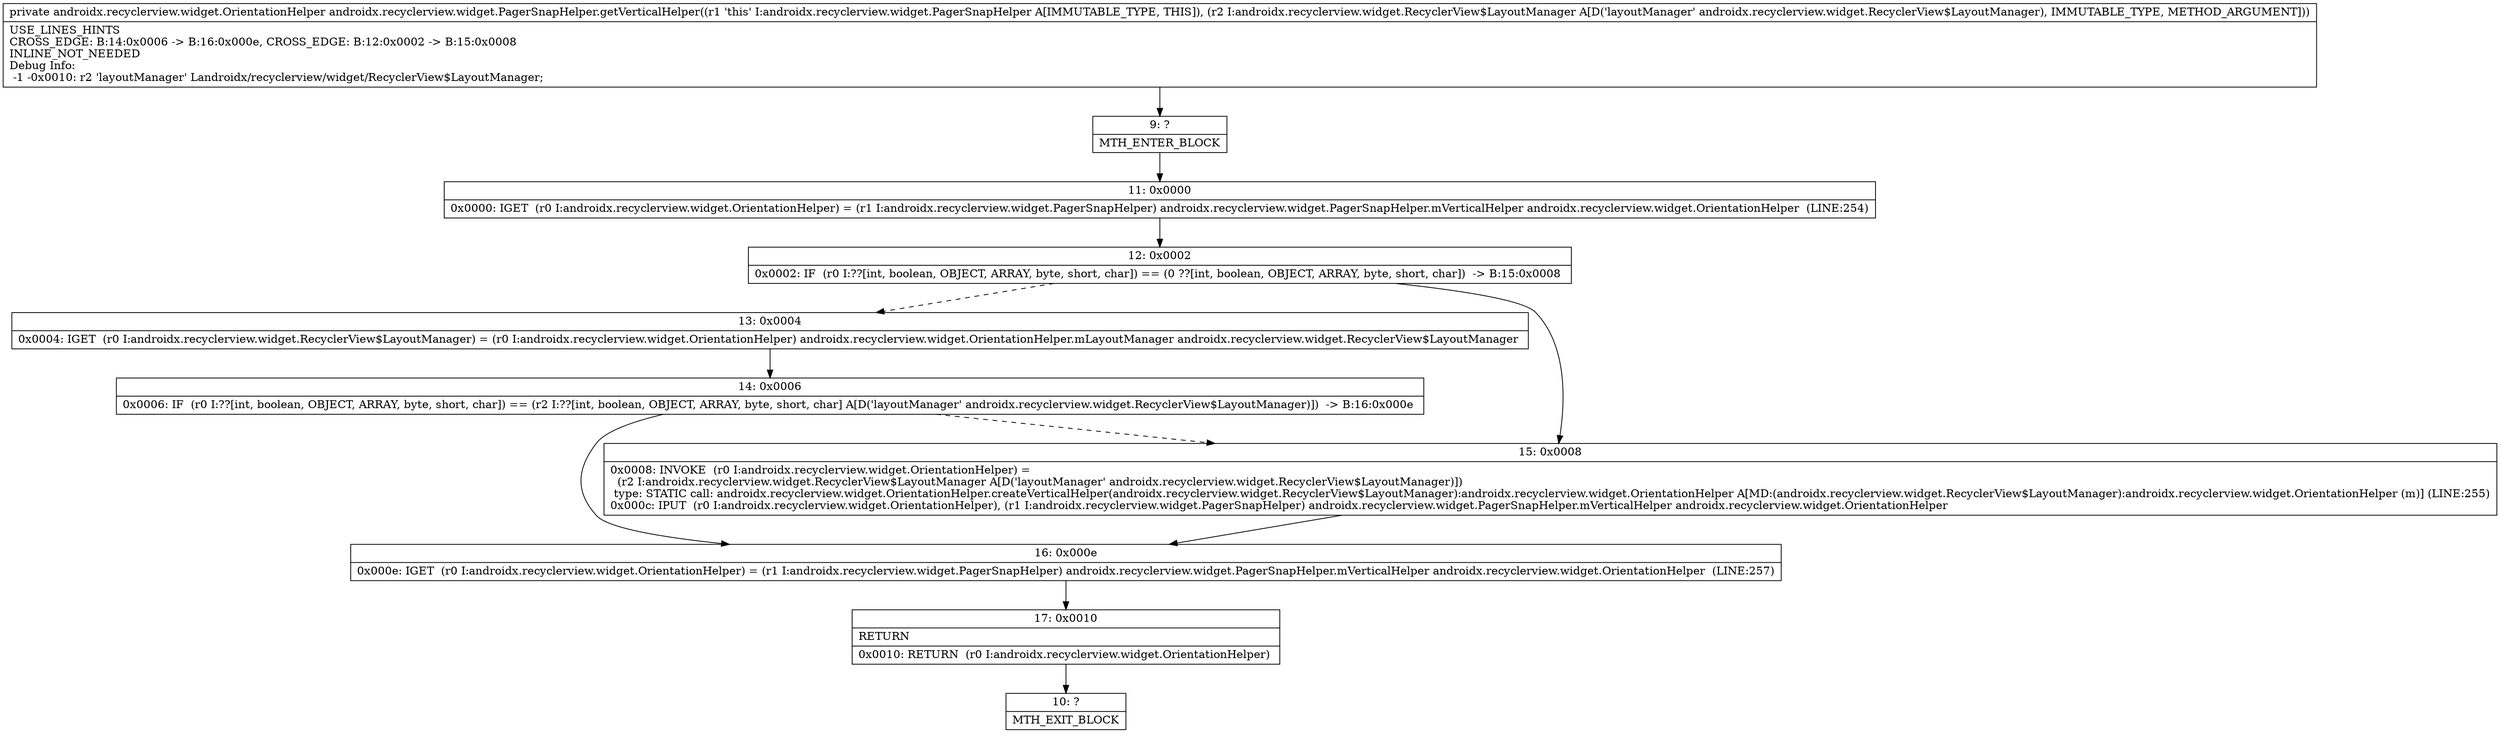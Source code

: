 digraph "CFG forandroidx.recyclerview.widget.PagerSnapHelper.getVerticalHelper(Landroidx\/recyclerview\/widget\/RecyclerView$LayoutManager;)Landroidx\/recyclerview\/widget\/OrientationHelper;" {
Node_9 [shape=record,label="{9\:\ ?|MTH_ENTER_BLOCK\l}"];
Node_11 [shape=record,label="{11\:\ 0x0000|0x0000: IGET  (r0 I:androidx.recyclerview.widget.OrientationHelper) = (r1 I:androidx.recyclerview.widget.PagerSnapHelper) androidx.recyclerview.widget.PagerSnapHelper.mVerticalHelper androidx.recyclerview.widget.OrientationHelper  (LINE:254)\l}"];
Node_12 [shape=record,label="{12\:\ 0x0002|0x0002: IF  (r0 I:??[int, boolean, OBJECT, ARRAY, byte, short, char]) == (0 ??[int, boolean, OBJECT, ARRAY, byte, short, char])  \-\> B:15:0x0008 \l}"];
Node_13 [shape=record,label="{13\:\ 0x0004|0x0004: IGET  (r0 I:androidx.recyclerview.widget.RecyclerView$LayoutManager) = (r0 I:androidx.recyclerview.widget.OrientationHelper) androidx.recyclerview.widget.OrientationHelper.mLayoutManager androidx.recyclerview.widget.RecyclerView$LayoutManager \l}"];
Node_14 [shape=record,label="{14\:\ 0x0006|0x0006: IF  (r0 I:??[int, boolean, OBJECT, ARRAY, byte, short, char]) == (r2 I:??[int, boolean, OBJECT, ARRAY, byte, short, char] A[D('layoutManager' androidx.recyclerview.widget.RecyclerView$LayoutManager)])  \-\> B:16:0x000e \l}"];
Node_16 [shape=record,label="{16\:\ 0x000e|0x000e: IGET  (r0 I:androidx.recyclerview.widget.OrientationHelper) = (r1 I:androidx.recyclerview.widget.PagerSnapHelper) androidx.recyclerview.widget.PagerSnapHelper.mVerticalHelper androidx.recyclerview.widget.OrientationHelper  (LINE:257)\l}"];
Node_17 [shape=record,label="{17\:\ 0x0010|RETURN\l|0x0010: RETURN  (r0 I:androidx.recyclerview.widget.OrientationHelper) \l}"];
Node_10 [shape=record,label="{10\:\ ?|MTH_EXIT_BLOCK\l}"];
Node_15 [shape=record,label="{15\:\ 0x0008|0x0008: INVOKE  (r0 I:androidx.recyclerview.widget.OrientationHelper) = \l  (r2 I:androidx.recyclerview.widget.RecyclerView$LayoutManager A[D('layoutManager' androidx.recyclerview.widget.RecyclerView$LayoutManager)])\l type: STATIC call: androidx.recyclerview.widget.OrientationHelper.createVerticalHelper(androidx.recyclerview.widget.RecyclerView$LayoutManager):androidx.recyclerview.widget.OrientationHelper A[MD:(androidx.recyclerview.widget.RecyclerView$LayoutManager):androidx.recyclerview.widget.OrientationHelper (m)] (LINE:255)\l0x000c: IPUT  (r0 I:androidx.recyclerview.widget.OrientationHelper), (r1 I:androidx.recyclerview.widget.PagerSnapHelper) androidx.recyclerview.widget.PagerSnapHelper.mVerticalHelper androidx.recyclerview.widget.OrientationHelper \l}"];
MethodNode[shape=record,label="{private androidx.recyclerview.widget.OrientationHelper androidx.recyclerview.widget.PagerSnapHelper.getVerticalHelper((r1 'this' I:androidx.recyclerview.widget.PagerSnapHelper A[IMMUTABLE_TYPE, THIS]), (r2 I:androidx.recyclerview.widget.RecyclerView$LayoutManager A[D('layoutManager' androidx.recyclerview.widget.RecyclerView$LayoutManager), IMMUTABLE_TYPE, METHOD_ARGUMENT]))  | USE_LINES_HINTS\lCROSS_EDGE: B:14:0x0006 \-\> B:16:0x000e, CROSS_EDGE: B:12:0x0002 \-\> B:15:0x0008\lINLINE_NOT_NEEDED\lDebug Info:\l  \-1 \-0x0010: r2 'layoutManager' Landroidx\/recyclerview\/widget\/RecyclerView$LayoutManager;\l}"];
MethodNode -> Node_9;Node_9 -> Node_11;
Node_11 -> Node_12;
Node_12 -> Node_13[style=dashed];
Node_12 -> Node_15;
Node_13 -> Node_14;
Node_14 -> Node_15[style=dashed];
Node_14 -> Node_16;
Node_16 -> Node_17;
Node_17 -> Node_10;
Node_15 -> Node_16;
}

